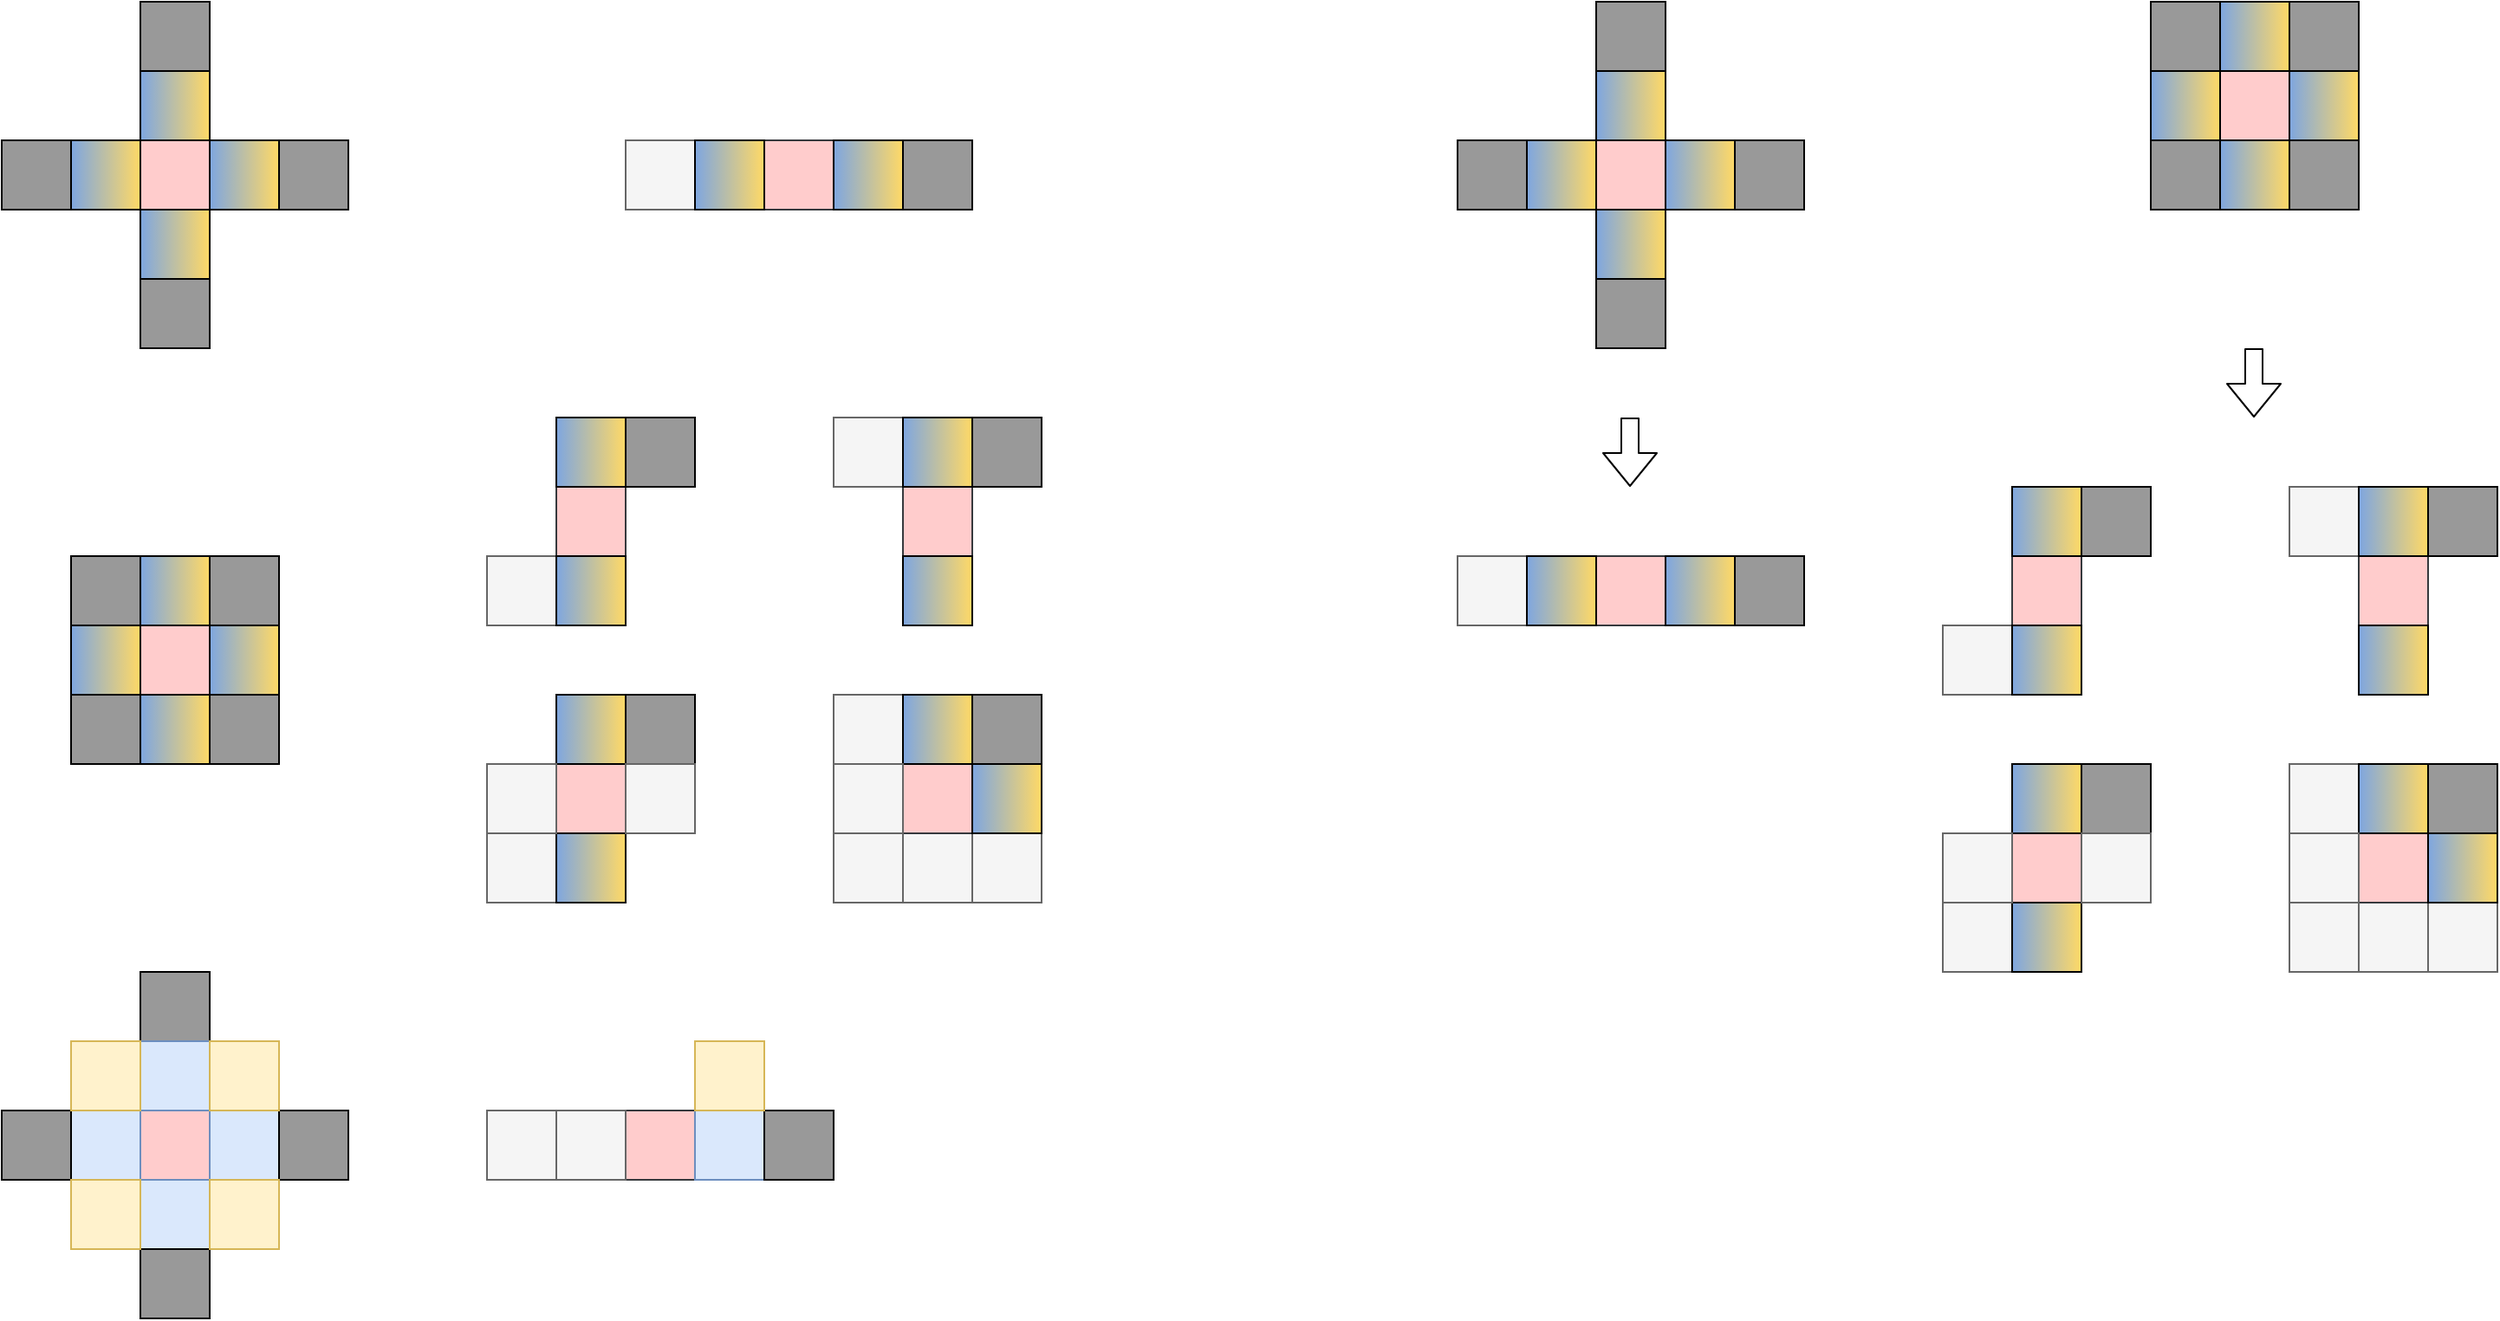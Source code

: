 <mxfile version="13.1.3" type="device"><diagram id="WhcDtUHi_evAbkjjaGpC" name="Page-1"><mxGraphModel dx="1318" dy="747" grid="1" gridSize="10" guides="1" tooltips="1" connect="1" arrows="1" fold="1" page="1" pageScale="1" pageWidth="827" pageHeight="1169" math="0" shadow="0"><root><mxCell id="0"/><mxCell id="1" parent="0"/><mxCell id="N18moO7v6-JGUYnY_SfF-2" value="" style="whiteSpace=wrap;html=1;aspect=fixed;fillColor=#ffcccc;strokeColor=#36393d;" parent="1" vertex="1"><mxGeometry x="1000" y="120" width="40" height="40" as="geometry"/></mxCell><mxCell id="N18moO7v6-JGUYnY_SfF-3" value="" style="whiteSpace=wrap;html=1;aspect=fixed;fillColor=#999999;strokeColor=#000000;fontColor=#333333;" parent="1" vertex="1"><mxGeometry x="1000" y="40" width="40" height="40" as="geometry"/></mxCell><mxCell id="N18moO7v6-JGUYnY_SfF-8" value="" style="whiteSpace=wrap;html=1;aspect=fixed;fillColor=#999999;strokeColor=#000000;fontColor=#333333;" parent="1" vertex="1"><mxGeometry x="200" y="360" width="40" height="40" as="geometry"/></mxCell><mxCell id="N18moO7v6-JGUYnY_SfF-9" value="" style="whiteSpace=wrap;html=1;aspect=fixed;fillColor=#ffcccc;strokeColor=#36393d;" parent="1" vertex="1"><mxGeometry x="160" y="400" width="40" height="40" as="geometry"/></mxCell><mxCell id="N18moO7v6-JGUYnY_SfF-13" value="" style="whiteSpace=wrap;html=1;aspect=fixed;fillColor=#FFD966;strokeColor=#000000;gradientColor=#7EA6E0;gradientDirection=west;" parent="1" vertex="1"><mxGeometry x="1000" y="80" width="40" height="40" as="geometry"/></mxCell><mxCell id="N18moO7v6-JGUYnY_SfF-14" value="" style="whiteSpace=wrap;html=1;aspect=fixed;fillColor=#999999;strokeColor=#000000;fontColor=#333333;" parent="1" vertex="1"><mxGeometry x="1000" y="200" width="40" height="40" as="geometry"/></mxCell><mxCell id="N18moO7v6-JGUYnY_SfF-15" value="" style="whiteSpace=wrap;html=1;aspect=fixed;fillColor=#999999;strokeColor=#000000;fontColor=#333333;" parent="1" vertex="1"><mxGeometry x="1080" y="120" width="40" height="40" as="geometry"/></mxCell><mxCell id="N18moO7v6-JGUYnY_SfF-16" value="" style="whiteSpace=wrap;html=1;aspect=fixed;fillColor=#999999;strokeColor=#000000;fontColor=#333333;" parent="1" vertex="1"><mxGeometry x="920" y="120" width="40" height="40" as="geometry"/></mxCell><mxCell id="N18moO7v6-JGUYnY_SfF-21" value="" style="whiteSpace=wrap;html=1;aspect=fixed;fillColor=#ffcccc;strokeColor=#36393d;" parent="1" vertex="1"><mxGeometry x="520" y="120" width="40" height="40" as="geometry"/></mxCell><mxCell id="N18moO7v6-JGUYnY_SfF-28" value="" style="whiteSpace=wrap;html=1;aspect=fixed;fillColor=#999999;strokeColor=#000000;fontColor=#333333;" parent="1" vertex="1"><mxGeometry x="600" y="120" width="40" height="40" as="geometry"/></mxCell><mxCell id="N18moO7v6-JGUYnY_SfF-29" value="" style="whiteSpace=wrap;html=1;aspect=fixed;fillColor=#f5f5f5;strokeColor=#666666;fontColor=#333333;" parent="1" vertex="1"><mxGeometry x="440" y="120" width="40" height="40" as="geometry"/></mxCell><mxCell id="N18moO7v6-JGUYnY_SfF-30" value="" style="whiteSpace=wrap;html=1;aspect=fixed;fillColor=#999999;strokeColor=#000000;fontColor=#333333;" parent="1" vertex="1"><mxGeometry x="200" y="440" width="40" height="40" as="geometry"/></mxCell><mxCell id="N18moO7v6-JGUYnY_SfF-31" value="" style="whiteSpace=wrap;html=1;aspect=fixed;fillColor=#999999;strokeColor=#000000;fontColor=#333333;" parent="1" vertex="1"><mxGeometry x="120" y="440" width="40" height="40" as="geometry"/></mxCell><mxCell id="N18moO7v6-JGUYnY_SfF-32" value="" style="whiteSpace=wrap;html=1;aspect=fixed;fillColor=#999999;strokeColor=#000000;fontColor=#333333;" parent="1" vertex="1"><mxGeometry x="120" y="360" width="40" height="40" as="geometry"/></mxCell><mxCell id="N18moO7v6-JGUYnY_SfF-33" value="" style="whiteSpace=wrap;html=1;aspect=fixed;fillColor=#999999;strokeColor=#000000;fontColor=#333333;" parent="1" vertex="1"><mxGeometry x="440" y="280" width="40" height="40" as="geometry"/></mxCell><mxCell id="N18moO7v6-JGUYnY_SfF-34" value="" style="whiteSpace=wrap;html=1;aspect=fixed;fillColor=#ffcccc;strokeColor=#36393d;" parent="1" vertex="1"><mxGeometry x="400" y="320" width="40" height="40" as="geometry"/></mxCell><mxCell id="N18moO7v6-JGUYnY_SfF-40" value="" style="whiteSpace=wrap;html=1;aspect=fixed;fillColor=#f5f5f5;strokeColor=#666666;fontColor=#333333;" parent="1" vertex="1"><mxGeometry x="360" y="360" width="40" height="40" as="geometry"/></mxCell><mxCell id="N18moO7v6-JGUYnY_SfF-42" value="" style="whiteSpace=wrap;html=1;aspect=fixed;fillColor=#999999;strokeColor=#000000;fontColor=#333333;" parent="1" vertex="1"><mxGeometry x="160" y="600" width="40" height="40" as="geometry"/></mxCell><mxCell id="N18moO7v6-JGUYnY_SfF-43" value="" style="whiteSpace=wrap;html=1;aspect=fixed;fillColor=#ffcccc;strokeColor=#36393d;" parent="1" vertex="1"><mxGeometry x="160" y="680" width="40" height="40" as="geometry"/></mxCell><mxCell id="N18moO7v6-JGUYnY_SfF-44" value="" style="whiteSpace=wrap;html=1;aspect=fixed;fillColor=#dae8fc;strokeColor=#6c8ebf;" parent="1" vertex="1"><mxGeometry x="120" y="680" width="40" height="40" as="geometry"/></mxCell><mxCell id="N18moO7v6-JGUYnY_SfF-45" value="" style="whiteSpace=wrap;html=1;aspect=fixed;fillColor=#dae8fc;strokeColor=#6c8ebf;" parent="1" vertex="1"><mxGeometry x="200" y="680" width="40" height="40" as="geometry"/></mxCell><mxCell id="N18moO7v6-JGUYnY_SfF-46" value="" style="whiteSpace=wrap;html=1;aspect=fixed;fillColor=#dae8fc;strokeColor=#6c8ebf;" parent="1" vertex="1"><mxGeometry x="160" y="640" width="40" height="40" as="geometry"/></mxCell><mxCell id="N18moO7v6-JGUYnY_SfF-47" value="" style="whiteSpace=wrap;html=1;aspect=fixed;fillColor=#dae8fc;strokeColor=#6c8ebf;direction=south;" parent="1" vertex="1"><mxGeometry x="160" y="720" width="40" height="40" as="geometry"/></mxCell><mxCell id="N18moO7v6-JGUYnY_SfF-48" value="" style="whiteSpace=wrap;html=1;aspect=fixed;fillColor=#999999;strokeColor=#000000;fontColor=#333333;" parent="1" vertex="1"><mxGeometry x="240" y="680" width="40" height="40" as="geometry"/></mxCell><mxCell id="N18moO7v6-JGUYnY_SfF-49" value="" style="whiteSpace=wrap;html=1;aspect=fixed;fillColor=#999999;strokeColor=#000000;fontColor=#333333;" parent="1" vertex="1"><mxGeometry x="160" y="760" width="40" height="40" as="geometry"/></mxCell><mxCell id="N18moO7v6-JGUYnY_SfF-50" value="" style="whiteSpace=wrap;html=1;aspect=fixed;fillColor=#999999;strokeColor=#000000;fontColor=#333333;" parent="1" vertex="1"><mxGeometry x="80" y="680" width="40" height="40" as="geometry"/></mxCell><mxCell id="N18moO7v6-JGUYnY_SfF-51" value="" style="whiteSpace=wrap;html=1;aspect=fixed;fillColor=#fff2cc;strokeColor=#d6b656;" parent="1" vertex="1"><mxGeometry x="200" y="720" width="40" height="40" as="geometry"/></mxCell><mxCell id="N18moO7v6-JGUYnY_SfF-52" value="" style="whiteSpace=wrap;html=1;aspect=fixed;fillColor=#fff2cc;strokeColor=#d6b656;" parent="1" vertex="1"><mxGeometry x="120" y="720" width="40" height="40" as="geometry"/></mxCell><mxCell id="N18moO7v6-JGUYnY_SfF-53" value="" style="whiteSpace=wrap;html=1;aspect=fixed;fillColor=#fff2cc;strokeColor=#d6b656;" parent="1" vertex="1"><mxGeometry x="120" y="640" width="40" height="40" as="geometry"/></mxCell><mxCell id="N18moO7v6-JGUYnY_SfF-54" value="" style="whiteSpace=wrap;html=1;aspect=fixed;fillColor=#fff2cc;strokeColor=#d6b656;" parent="1" vertex="1"><mxGeometry x="200" y="640" width="40" height="40" as="geometry"/></mxCell><mxCell id="N18moO7v6-JGUYnY_SfF-56" value="" style="whiteSpace=wrap;html=1;aspect=fixed;fillColor=#ffcccc;strokeColor=#36393d;" parent="1" vertex="1"><mxGeometry x="440" y="680" width="40" height="40" as="geometry"/></mxCell><mxCell id="N18moO7v6-JGUYnY_SfF-57" value="" style="whiteSpace=wrap;html=1;aspect=fixed;fillColor=#f5f5f5;strokeColor=#666666;fontColor=#333333;" parent="1" vertex="1"><mxGeometry x="400" y="680" width="40" height="40" as="geometry"/></mxCell><mxCell id="N18moO7v6-JGUYnY_SfF-58" value="" style="whiteSpace=wrap;html=1;aspect=fixed;fillColor=#dae8fc;strokeColor=#6c8ebf;" parent="1" vertex="1"><mxGeometry x="480" y="680" width="40" height="40" as="geometry"/></mxCell><mxCell id="N18moO7v6-JGUYnY_SfF-61" value="" style="whiteSpace=wrap;html=1;aspect=fixed;fillColor=#999999;strokeColor=#000000;fontColor=#333333;" parent="1" vertex="1"><mxGeometry x="520" y="680" width="40" height="40" as="geometry"/></mxCell><mxCell id="N18moO7v6-JGUYnY_SfF-63" value="" style="whiteSpace=wrap;html=1;aspect=fixed;fillColor=#f5f5f5;strokeColor=#666666;fontColor=#333333;" parent="1" vertex="1"><mxGeometry x="360" y="680" width="40" height="40" as="geometry"/></mxCell><mxCell id="N18moO7v6-JGUYnY_SfF-67" value="" style="whiteSpace=wrap;html=1;aspect=fixed;fillColor=#fff2cc;strokeColor=#d6b656;" parent="1" vertex="1"><mxGeometry x="480" y="640" width="40" height="40" as="geometry"/></mxCell><mxCell id="N18moO7v6-JGUYnY_SfF-99" value="" style="whiteSpace=wrap;html=1;aspect=fixed;fillColor=#FFD966;strokeColor=#000000;gradientColor=#7EA6E0;gradientDirection=west;" parent="1" vertex="1"><mxGeometry x="960" y="120" width="40" height="40" as="geometry"/></mxCell><mxCell id="N18moO7v6-JGUYnY_SfF-100" value="" style="whiteSpace=wrap;html=1;aspect=fixed;fillColor=#FFD966;strokeColor=#000000;gradientColor=#7EA6E0;gradientDirection=west;" parent="1" vertex="1"><mxGeometry x="1040" y="120" width="40" height="40" as="geometry"/></mxCell><mxCell id="N18moO7v6-JGUYnY_SfF-101" value="" style="whiteSpace=wrap;html=1;aspect=fixed;fillColor=#FFD966;strokeColor=#000000;gradientColor=#7EA6E0;gradientDirection=west;" parent="1" vertex="1"><mxGeometry x="1000" y="160" width="40" height="40" as="geometry"/></mxCell><mxCell id="N18moO7v6-JGUYnY_SfF-102" value="" style="whiteSpace=wrap;html=1;aspect=fixed;fillColor=#FFD966;strokeColor=#000000;gradientColor=#7EA6E0;gradientDirection=west;" parent="1" vertex="1"><mxGeometry x="560" y="120" width="40" height="40" as="geometry"/></mxCell><mxCell id="N18moO7v6-JGUYnY_SfF-103" value="" style="whiteSpace=wrap;html=1;aspect=fixed;fillColor=#FFD966;strokeColor=#000000;gradientColor=#7EA6E0;gradientDirection=west;" parent="1" vertex="1"><mxGeometry x="480" y="120" width="40" height="40" as="geometry"/></mxCell><mxCell id="N18moO7v6-JGUYnY_SfF-104" value="" style="whiteSpace=wrap;html=1;aspect=fixed;fillColor=#FFD966;strokeColor=#000000;gradientColor=#7EA6E0;gradientDirection=west;" parent="1" vertex="1"><mxGeometry x="160" y="360" width="40" height="40" as="geometry"/></mxCell><mxCell id="N18moO7v6-JGUYnY_SfF-105" value="" style="whiteSpace=wrap;html=1;aspect=fixed;fillColor=#FFD966;strokeColor=#000000;gradientColor=#7EA6E0;gradientDirection=west;" parent="1" vertex="1"><mxGeometry x="200" y="400" width="40" height="40" as="geometry"/></mxCell><mxCell id="N18moO7v6-JGUYnY_SfF-106" value="" style="whiteSpace=wrap;html=1;aspect=fixed;fillColor=#FFD966;strokeColor=#000000;gradientColor=#7EA6E0;gradientDirection=west;" parent="1" vertex="1"><mxGeometry x="120" y="400" width="40" height="40" as="geometry"/></mxCell><mxCell id="N18moO7v6-JGUYnY_SfF-107" value="" style="whiteSpace=wrap;html=1;aspect=fixed;fillColor=#FFD966;strokeColor=#000000;gradientColor=#7EA6E0;gradientDirection=west;" parent="1" vertex="1"><mxGeometry x="160" y="440" width="40" height="40" as="geometry"/></mxCell><mxCell id="N18moO7v6-JGUYnY_SfF-108" value="" style="whiteSpace=wrap;html=1;aspect=fixed;fillColor=#FFD966;strokeColor=#000000;gradientColor=#7EA6E0;gradientDirection=west;" parent="1" vertex="1"><mxGeometry x="400" y="360" width="40" height="40" as="geometry"/></mxCell><mxCell id="N18moO7v6-JGUYnY_SfF-109" value="" style="whiteSpace=wrap;html=1;aspect=fixed;fillColor=#FFD966;strokeColor=#000000;gradientColor=#7EA6E0;gradientDirection=west;" parent="1" vertex="1"><mxGeometry x="400" y="280" width="40" height="40" as="geometry"/></mxCell><mxCell id="N18moO7v6-JGUYnY_SfF-172" value="" style="whiteSpace=wrap;html=1;aspect=fixed;fillColor=#999999;strokeColor=#000000;fontColor=#333333;" parent="1" vertex="1"><mxGeometry x="440" y="440" width="40" height="40" as="geometry"/></mxCell><mxCell id="N18moO7v6-JGUYnY_SfF-173" value="" style="whiteSpace=wrap;html=1;aspect=fixed;fillColor=#ffcccc;strokeColor=#36393d;" parent="1" vertex="1"><mxGeometry x="400" y="480" width="40" height="40" as="geometry"/></mxCell><mxCell id="N18moO7v6-JGUYnY_SfF-174" value="" style="whiteSpace=wrap;html=1;aspect=fixed;fillColor=#f5f5f5;strokeColor=#666666;fontColor=#333333;" parent="1" vertex="1"><mxGeometry x="360" y="520" width="40" height="40" as="geometry"/></mxCell><mxCell id="N18moO7v6-JGUYnY_SfF-175" value="" style="whiteSpace=wrap;html=1;aspect=fixed;fillColor=#FFD966;strokeColor=#000000;gradientColor=#7EA6E0;gradientDirection=west;" parent="1" vertex="1"><mxGeometry x="400" y="520" width="40" height="40" as="geometry"/></mxCell><mxCell id="N18moO7v6-JGUYnY_SfF-176" value="" style="whiteSpace=wrap;html=1;aspect=fixed;fillColor=#FFD966;strokeColor=#000000;gradientColor=#7EA6E0;gradientDirection=west;" parent="1" vertex="1"><mxGeometry x="400" y="440" width="40" height="40" as="geometry"/></mxCell><mxCell id="N18moO7v6-JGUYnY_SfF-177" value="" style="whiteSpace=wrap;html=1;aspect=fixed;fillColor=#f5f5f5;strokeColor=#666666;fontColor=#333333;" parent="1" vertex="1"><mxGeometry x="360" y="480" width="40" height="40" as="geometry"/></mxCell><mxCell id="N18moO7v6-JGUYnY_SfF-178" value="" style="whiteSpace=wrap;html=1;aspect=fixed;fillColor=#f5f5f5;strokeColor=#666666;fontColor=#333333;" parent="1" vertex="1"><mxGeometry x="560" y="440" width="40" height="40" as="geometry"/></mxCell><mxCell id="N18moO7v6-JGUYnY_SfF-179" value="" style="whiteSpace=wrap;html=1;aspect=fixed;fillColor=#f5f5f5;strokeColor=#666666;fontColor=#333333;" parent="1" vertex="1"><mxGeometry x="600" y="520" width="40" height="40" as="geometry"/></mxCell><mxCell id="N18moO7v6-JGUYnY_SfF-180" value="" style="whiteSpace=wrap;html=1;aspect=fixed;fillColor=#f5f5f5;strokeColor=#666666;fontColor=#333333;" parent="1" vertex="1"><mxGeometry x="640" y="520" width="40" height="40" as="geometry"/></mxCell><mxCell id="N18moO7v6-JGUYnY_SfF-181" value="" style="whiteSpace=wrap;html=1;aspect=fixed;fillColor=#999999;strokeColor=#000000;fontColor=#333333;" parent="1" vertex="1"><mxGeometry x="640" y="440" width="40" height="40" as="geometry"/></mxCell><mxCell id="N18moO7v6-JGUYnY_SfF-182" value="" style="whiteSpace=wrap;html=1;aspect=fixed;fillColor=#ffcccc;strokeColor=#36393d;" parent="1" vertex="1"><mxGeometry x="600" y="480" width="40" height="40" as="geometry"/></mxCell><mxCell id="N18moO7v6-JGUYnY_SfF-183" value="" style="whiteSpace=wrap;html=1;aspect=fixed;fillColor=#f5f5f5;strokeColor=#666666;fontColor=#333333;" parent="1" vertex="1"><mxGeometry x="560" y="520" width="40" height="40" as="geometry"/></mxCell><mxCell id="N18moO7v6-JGUYnY_SfF-184" value="" style="whiteSpace=wrap;html=1;aspect=fixed;fillColor=#FFD966;strokeColor=#000000;gradientColor=#7EA6E0;gradientDirection=west;" parent="1" vertex="1"><mxGeometry x="640" y="480" width="40" height="40" as="geometry"/></mxCell><mxCell id="N18moO7v6-JGUYnY_SfF-185" value="" style="whiteSpace=wrap;html=1;aspect=fixed;fillColor=#FFD966;strokeColor=#000000;gradientColor=#7EA6E0;gradientDirection=west;" parent="1" vertex="1"><mxGeometry x="600" y="440" width="40" height="40" as="geometry"/></mxCell><mxCell id="N18moO7v6-JGUYnY_SfF-188" value="" style="whiteSpace=wrap;html=1;aspect=fixed;fillColor=#f5f5f5;strokeColor=#666666;fontColor=#333333;" parent="1" vertex="1"><mxGeometry x="560" y="480" width="40" height="40" as="geometry"/></mxCell><mxCell id="N18moO7v6-JGUYnY_SfF-190" value="" style="whiteSpace=wrap;html=1;aspect=fixed;fillColor=#f5f5f5;strokeColor=#666666;fontColor=#333333;" parent="1" vertex="1"><mxGeometry x="440" y="480" width="40" height="40" as="geometry"/></mxCell><mxCell id="N18moO7v6-JGUYnY_SfF-191" value="" style="whiteSpace=wrap;html=1;aspect=fixed;fillColor=#999999;strokeColor=#000000;fontColor=#333333;" parent="1" vertex="1"><mxGeometry x="640" y="280" width="40" height="40" as="geometry"/></mxCell><mxCell id="N18moO7v6-JGUYnY_SfF-192" value="" style="whiteSpace=wrap;html=1;aspect=fixed;fillColor=#ffcccc;strokeColor=#36393d;" parent="1" vertex="1"><mxGeometry x="600" y="320" width="40" height="40" as="geometry"/></mxCell><mxCell id="N18moO7v6-JGUYnY_SfF-193" value="" style="whiteSpace=wrap;html=1;aspect=fixed;fillColor=#f5f5f5;strokeColor=#666666;fontColor=#333333;" parent="1" vertex="1"><mxGeometry x="560" y="280" width="40" height="40" as="geometry"/></mxCell><mxCell id="N18moO7v6-JGUYnY_SfF-194" value="" style="whiteSpace=wrap;html=1;aspect=fixed;fillColor=#FFD966;strokeColor=#000000;gradientColor=#7EA6E0;gradientDirection=west;" parent="1" vertex="1"><mxGeometry x="600" y="360" width="40" height="40" as="geometry"/></mxCell><mxCell id="N18moO7v6-JGUYnY_SfF-195" value="" style="whiteSpace=wrap;html=1;aspect=fixed;fillColor=#FFD966;strokeColor=#000000;gradientColor=#7EA6E0;gradientDirection=west;" parent="1" vertex="1"><mxGeometry x="600" y="280" width="40" height="40" as="geometry"/></mxCell><mxCell id="b6xo61MwRWv27oEZd-M6-1" value="" style="whiteSpace=wrap;html=1;aspect=fixed;fillColor=#999999;strokeColor=#000000;fontColor=#333333;" vertex="1" parent="1"><mxGeometry x="1400" y="40" width="40" height="40" as="geometry"/></mxCell><mxCell id="b6xo61MwRWv27oEZd-M6-2" value="" style="whiteSpace=wrap;html=1;aspect=fixed;fillColor=#ffcccc;strokeColor=#36393d;" vertex="1" parent="1"><mxGeometry x="1360" y="80" width="40" height="40" as="geometry"/></mxCell><mxCell id="b6xo61MwRWv27oEZd-M6-3" value="" style="whiteSpace=wrap;html=1;aspect=fixed;fillColor=#999999;strokeColor=#000000;fontColor=#333333;" vertex="1" parent="1"><mxGeometry x="1400" y="120" width="40" height="40" as="geometry"/></mxCell><mxCell id="b6xo61MwRWv27oEZd-M6-4" value="" style="whiteSpace=wrap;html=1;aspect=fixed;fillColor=#999999;strokeColor=#000000;fontColor=#333333;" vertex="1" parent="1"><mxGeometry x="1320" y="120" width="40" height="40" as="geometry"/></mxCell><mxCell id="b6xo61MwRWv27oEZd-M6-5" value="" style="whiteSpace=wrap;html=1;aspect=fixed;fillColor=#999999;strokeColor=#000000;fontColor=#333333;" vertex="1" parent="1"><mxGeometry x="1320" y="40" width="40" height="40" as="geometry"/></mxCell><mxCell id="b6xo61MwRWv27oEZd-M6-6" value="" style="whiteSpace=wrap;html=1;aspect=fixed;fillColor=#FFD966;strokeColor=#000000;gradientColor=#7EA6E0;gradientDirection=west;" vertex="1" parent="1"><mxGeometry x="1360" y="40" width="40" height="40" as="geometry"/></mxCell><mxCell id="b6xo61MwRWv27oEZd-M6-7" value="" style="whiteSpace=wrap;html=1;aspect=fixed;fillColor=#FFD966;strokeColor=#000000;gradientColor=#7EA6E0;gradientDirection=west;" vertex="1" parent="1"><mxGeometry x="1400" y="80" width="40" height="40" as="geometry"/></mxCell><mxCell id="b6xo61MwRWv27oEZd-M6-8" value="" style="whiteSpace=wrap;html=1;aspect=fixed;fillColor=#FFD966;strokeColor=#000000;gradientColor=#7EA6E0;gradientDirection=west;" vertex="1" parent="1"><mxGeometry x="1320" y="80" width="40" height="40" as="geometry"/></mxCell><mxCell id="b6xo61MwRWv27oEZd-M6-9" value="" style="whiteSpace=wrap;html=1;aspect=fixed;fillColor=#FFD966;strokeColor=#000000;gradientColor=#7EA6E0;gradientDirection=west;" vertex="1" parent="1"><mxGeometry x="1360" y="120" width="40" height="40" as="geometry"/></mxCell><mxCell id="b6xo61MwRWv27oEZd-M6-10" value="" style="whiteSpace=wrap;html=1;aspect=fixed;fillColor=#ffcccc;strokeColor=#36393d;" vertex="1" parent="1"><mxGeometry x="1000" y="360" width="40" height="40" as="geometry"/></mxCell><mxCell id="b6xo61MwRWv27oEZd-M6-11" value="" style="whiteSpace=wrap;html=1;aspect=fixed;fillColor=#999999;strokeColor=#000000;fontColor=#333333;" vertex="1" parent="1"><mxGeometry x="1080" y="360" width="40" height="40" as="geometry"/></mxCell><mxCell id="b6xo61MwRWv27oEZd-M6-12" value="" style="whiteSpace=wrap;html=1;aspect=fixed;fillColor=#f5f5f5;strokeColor=#666666;fontColor=#333333;" vertex="1" parent="1"><mxGeometry x="920" y="360" width="40" height="40" as="geometry"/></mxCell><mxCell id="b6xo61MwRWv27oEZd-M6-13" value="" style="whiteSpace=wrap;html=1;aspect=fixed;fillColor=#FFD966;strokeColor=#000000;gradientColor=#7EA6E0;gradientDirection=west;" vertex="1" parent="1"><mxGeometry x="1040" y="360" width="40" height="40" as="geometry"/></mxCell><mxCell id="b6xo61MwRWv27oEZd-M6-14" value="" style="whiteSpace=wrap;html=1;aspect=fixed;fillColor=#FFD966;strokeColor=#000000;gradientColor=#7EA6E0;gradientDirection=west;" vertex="1" parent="1"><mxGeometry x="960" y="360" width="40" height="40" as="geometry"/></mxCell><mxCell id="b6xo61MwRWv27oEZd-M6-15" value="" style="shape=flexArrow;endArrow=classic;html=1;" edge="1" parent="1"><mxGeometry width="50" height="50" relative="1" as="geometry"><mxPoint x="1379.5" y="240" as="sourcePoint"/><mxPoint x="1379.5" y="280" as="targetPoint"/></mxGeometry></mxCell><mxCell id="b6xo61MwRWv27oEZd-M6-16" value="" style="shape=flexArrow;endArrow=classic;html=1;" edge="1" parent="1"><mxGeometry width="50" height="50" relative="1" as="geometry"><mxPoint x="1019.5" y="280" as="sourcePoint"/><mxPoint x="1019.5" y="320" as="targetPoint"/></mxGeometry></mxCell><mxCell id="b6xo61MwRWv27oEZd-M6-17" value="" style="whiteSpace=wrap;html=1;aspect=fixed;fillColor=#999999;strokeColor=#000000;fontColor=#333333;" vertex="1" parent="1"><mxGeometry x="1280" y="320" width="40" height="40" as="geometry"/></mxCell><mxCell id="b6xo61MwRWv27oEZd-M6-18" value="" style="whiteSpace=wrap;html=1;aspect=fixed;fillColor=#ffcccc;strokeColor=#36393d;" vertex="1" parent="1"><mxGeometry x="1240" y="360" width="40" height="40" as="geometry"/></mxCell><mxCell id="b6xo61MwRWv27oEZd-M6-19" value="" style="whiteSpace=wrap;html=1;aspect=fixed;fillColor=#f5f5f5;strokeColor=#666666;fontColor=#333333;" vertex="1" parent="1"><mxGeometry x="1200" y="400" width="40" height="40" as="geometry"/></mxCell><mxCell id="b6xo61MwRWv27oEZd-M6-20" value="" style="whiteSpace=wrap;html=1;aspect=fixed;fillColor=#FFD966;strokeColor=#000000;gradientColor=#7EA6E0;gradientDirection=west;" vertex="1" parent="1"><mxGeometry x="1240" y="400" width="40" height="40" as="geometry"/></mxCell><mxCell id="b6xo61MwRWv27oEZd-M6-21" value="" style="whiteSpace=wrap;html=1;aspect=fixed;fillColor=#FFD966;strokeColor=#000000;gradientColor=#7EA6E0;gradientDirection=west;" vertex="1" parent="1"><mxGeometry x="1240" y="320" width="40" height="40" as="geometry"/></mxCell><mxCell id="b6xo61MwRWv27oEZd-M6-22" value="" style="whiteSpace=wrap;html=1;aspect=fixed;fillColor=#999999;strokeColor=#000000;fontColor=#333333;" vertex="1" parent="1"><mxGeometry x="1280" y="480" width="40" height="40" as="geometry"/></mxCell><mxCell id="b6xo61MwRWv27oEZd-M6-23" value="" style="whiteSpace=wrap;html=1;aspect=fixed;fillColor=#ffcccc;strokeColor=#36393d;" vertex="1" parent="1"><mxGeometry x="1240" y="520" width="40" height="40" as="geometry"/></mxCell><mxCell id="b6xo61MwRWv27oEZd-M6-24" value="" style="whiteSpace=wrap;html=1;aspect=fixed;fillColor=#f5f5f5;strokeColor=#666666;fontColor=#333333;" vertex="1" parent="1"><mxGeometry x="1200" y="560" width="40" height="40" as="geometry"/></mxCell><mxCell id="b6xo61MwRWv27oEZd-M6-25" value="" style="whiteSpace=wrap;html=1;aspect=fixed;fillColor=#FFD966;strokeColor=#000000;gradientColor=#7EA6E0;gradientDirection=west;" vertex="1" parent="1"><mxGeometry x="1240" y="560" width="40" height="40" as="geometry"/></mxCell><mxCell id="b6xo61MwRWv27oEZd-M6-26" value="" style="whiteSpace=wrap;html=1;aspect=fixed;fillColor=#FFD966;strokeColor=#000000;gradientColor=#7EA6E0;gradientDirection=west;" vertex="1" parent="1"><mxGeometry x="1240" y="480" width="40" height="40" as="geometry"/></mxCell><mxCell id="b6xo61MwRWv27oEZd-M6-27" value="" style="whiteSpace=wrap;html=1;aspect=fixed;fillColor=#f5f5f5;strokeColor=#666666;fontColor=#333333;" vertex="1" parent="1"><mxGeometry x="1200" y="520" width="40" height="40" as="geometry"/></mxCell><mxCell id="b6xo61MwRWv27oEZd-M6-28" value="" style="whiteSpace=wrap;html=1;aspect=fixed;fillColor=#f5f5f5;strokeColor=#666666;fontColor=#333333;" vertex="1" parent="1"><mxGeometry x="1400" y="480" width="40" height="40" as="geometry"/></mxCell><mxCell id="b6xo61MwRWv27oEZd-M6-29" value="" style="whiteSpace=wrap;html=1;aspect=fixed;fillColor=#f5f5f5;strokeColor=#666666;fontColor=#333333;" vertex="1" parent="1"><mxGeometry x="1440" y="560" width="40" height="40" as="geometry"/></mxCell><mxCell id="b6xo61MwRWv27oEZd-M6-30" value="" style="whiteSpace=wrap;html=1;aspect=fixed;fillColor=#f5f5f5;strokeColor=#666666;fontColor=#333333;" vertex="1" parent="1"><mxGeometry x="1480" y="560" width="40" height="40" as="geometry"/></mxCell><mxCell id="b6xo61MwRWv27oEZd-M6-31" value="" style="whiteSpace=wrap;html=1;aspect=fixed;fillColor=#999999;strokeColor=#000000;fontColor=#333333;" vertex="1" parent="1"><mxGeometry x="1480" y="480" width="40" height="40" as="geometry"/></mxCell><mxCell id="b6xo61MwRWv27oEZd-M6-32" value="" style="whiteSpace=wrap;html=1;aspect=fixed;fillColor=#ffcccc;strokeColor=#36393d;" vertex="1" parent="1"><mxGeometry x="1440" y="520" width="40" height="40" as="geometry"/></mxCell><mxCell id="b6xo61MwRWv27oEZd-M6-33" value="" style="whiteSpace=wrap;html=1;aspect=fixed;fillColor=#f5f5f5;strokeColor=#666666;fontColor=#333333;" vertex="1" parent="1"><mxGeometry x="1400" y="560" width="40" height="40" as="geometry"/></mxCell><mxCell id="b6xo61MwRWv27oEZd-M6-34" value="" style="whiteSpace=wrap;html=1;aspect=fixed;fillColor=#FFD966;strokeColor=#000000;gradientColor=#7EA6E0;gradientDirection=west;" vertex="1" parent="1"><mxGeometry x="1480" y="520" width="40" height="40" as="geometry"/></mxCell><mxCell id="b6xo61MwRWv27oEZd-M6-35" value="" style="whiteSpace=wrap;html=1;aspect=fixed;fillColor=#FFD966;strokeColor=#000000;gradientColor=#7EA6E0;gradientDirection=west;" vertex="1" parent="1"><mxGeometry x="1440" y="480" width="40" height="40" as="geometry"/></mxCell><mxCell id="b6xo61MwRWv27oEZd-M6-36" value="" style="whiteSpace=wrap;html=1;aspect=fixed;fillColor=#f5f5f5;strokeColor=#666666;fontColor=#333333;" vertex="1" parent="1"><mxGeometry x="1400" y="520" width="40" height="40" as="geometry"/></mxCell><mxCell id="b6xo61MwRWv27oEZd-M6-37" value="" style="whiteSpace=wrap;html=1;aspect=fixed;fillColor=#f5f5f5;strokeColor=#666666;fontColor=#333333;" vertex="1" parent="1"><mxGeometry x="1280" y="520" width="40" height="40" as="geometry"/></mxCell><mxCell id="b6xo61MwRWv27oEZd-M6-38" value="" style="whiteSpace=wrap;html=1;aspect=fixed;fillColor=#999999;strokeColor=#000000;fontColor=#333333;" vertex="1" parent="1"><mxGeometry x="1480" y="320" width="40" height="40" as="geometry"/></mxCell><mxCell id="b6xo61MwRWv27oEZd-M6-39" value="" style="whiteSpace=wrap;html=1;aspect=fixed;fillColor=#ffcccc;strokeColor=#36393d;" vertex="1" parent="1"><mxGeometry x="1440" y="360" width="40" height="40" as="geometry"/></mxCell><mxCell id="b6xo61MwRWv27oEZd-M6-40" value="" style="whiteSpace=wrap;html=1;aspect=fixed;fillColor=#f5f5f5;strokeColor=#666666;fontColor=#333333;" vertex="1" parent="1"><mxGeometry x="1400" y="320" width="40" height="40" as="geometry"/></mxCell><mxCell id="b6xo61MwRWv27oEZd-M6-41" value="" style="whiteSpace=wrap;html=1;aspect=fixed;fillColor=#FFD966;strokeColor=#000000;gradientColor=#7EA6E0;gradientDirection=west;" vertex="1" parent="1"><mxGeometry x="1440" y="400" width="40" height="40" as="geometry"/></mxCell><mxCell id="b6xo61MwRWv27oEZd-M6-42" value="" style="whiteSpace=wrap;html=1;aspect=fixed;fillColor=#FFD966;strokeColor=#000000;gradientColor=#7EA6E0;gradientDirection=west;" vertex="1" parent="1"><mxGeometry x="1440" y="320" width="40" height="40" as="geometry"/></mxCell><mxCell id="b6xo61MwRWv27oEZd-M6-43" value="" style="whiteSpace=wrap;html=1;aspect=fixed;fillColor=#ffcccc;strokeColor=#36393d;" vertex="1" parent="1"><mxGeometry x="160" y="120" width="40" height="40" as="geometry"/></mxCell><mxCell id="b6xo61MwRWv27oEZd-M6-44" value="" style="whiteSpace=wrap;html=1;aspect=fixed;fillColor=#999999;strokeColor=#000000;fontColor=#333333;" vertex="1" parent="1"><mxGeometry x="160" y="40" width="40" height="40" as="geometry"/></mxCell><mxCell id="b6xo61MwRWv27oEZd-M6-45" value="" style="whiteSpace=wrap;html=1;aspect=fixed;fillColor=#FFD966;strokeColor=#000000;gradientColor=#7EA6E0;gradientDirection=west;" vertex="1" parent="1"><mxGeometry x="160" y="80" width="40" height="40" as="geometry"/></mxCell><mxCell id="b6xo61MwRWv27oEZd-M6-46" value="" style="whiteSpace=wrap;html=1;aspect=fixed;fillColor=#999999;strokeColor=#000000;fontColor=#333333;" vertex="1" parent="1"><mxGeometry x="160" y="200" width="40" height="40" as="geometry"/></mxCell><mxCell id="b6xo61MwRWv27oEZd-M6-47" value="" style="whiteSpace=wrap;html=1;aspect=fixed;fillColor=#999999;strokeColor=#000000;fontColor=#333333;" vertex="1" parent="1"><mxGeometry x="240" y="120" width="40" height="40" as="geometry"/></mxCell><mxCell id="b6xo61MwRWv27oEZd-M6-48" value="" style="whiteSpace=wrap;html=1;aspect=fixed;fillColor=#999999;strokeColor=#000000;fontColor=#333333;" vertex="1" parent="1"><mxGeometry x="80" y="120" width="40" height="40" as="geometry"/></mxCell><mxCell id="b6xo61MwRWv27oEZd-M6-49" value="" style="whiteSpace=wrap;html=1;aspect=fixed;fillColor=#FFD966;strokeColor=#000000;gradientColor=#7EA6E0;gradientDirection=west;" vertex="1" parent="1"><mxGeometry x="120" y="120" width="40" height="40" as="geometry"/></mxCell><mxCell id="b6xo61MwRWv27oEZd-M6-50" value="" style="whiteSpace=wrap;html=1;aspect=fixed;fillColor=#FFD966;strokeColor=#000000;gradientColor=#7EA6E0;gradientDirection=west;" vertex="1" parent="1"><mxGeometry x="200" y="120" width="40" height="40" as="geometry"/></mxCell><mxCell id="b6xo61MwRWv27oEZd-M6-51" value="" style="whiteSpace=wrap;html=1;aspect=fixed;fillColor=#FFD966;strokeColor=#000000;gradientColor=#7EA6E0;gradientDirection=west;" vertex="1" parent="1"><mxGeometry x="160" y="160" width="40" height="40" as="geometry"/></mxCell></root></mxGraphModel></diagram></mxfile>